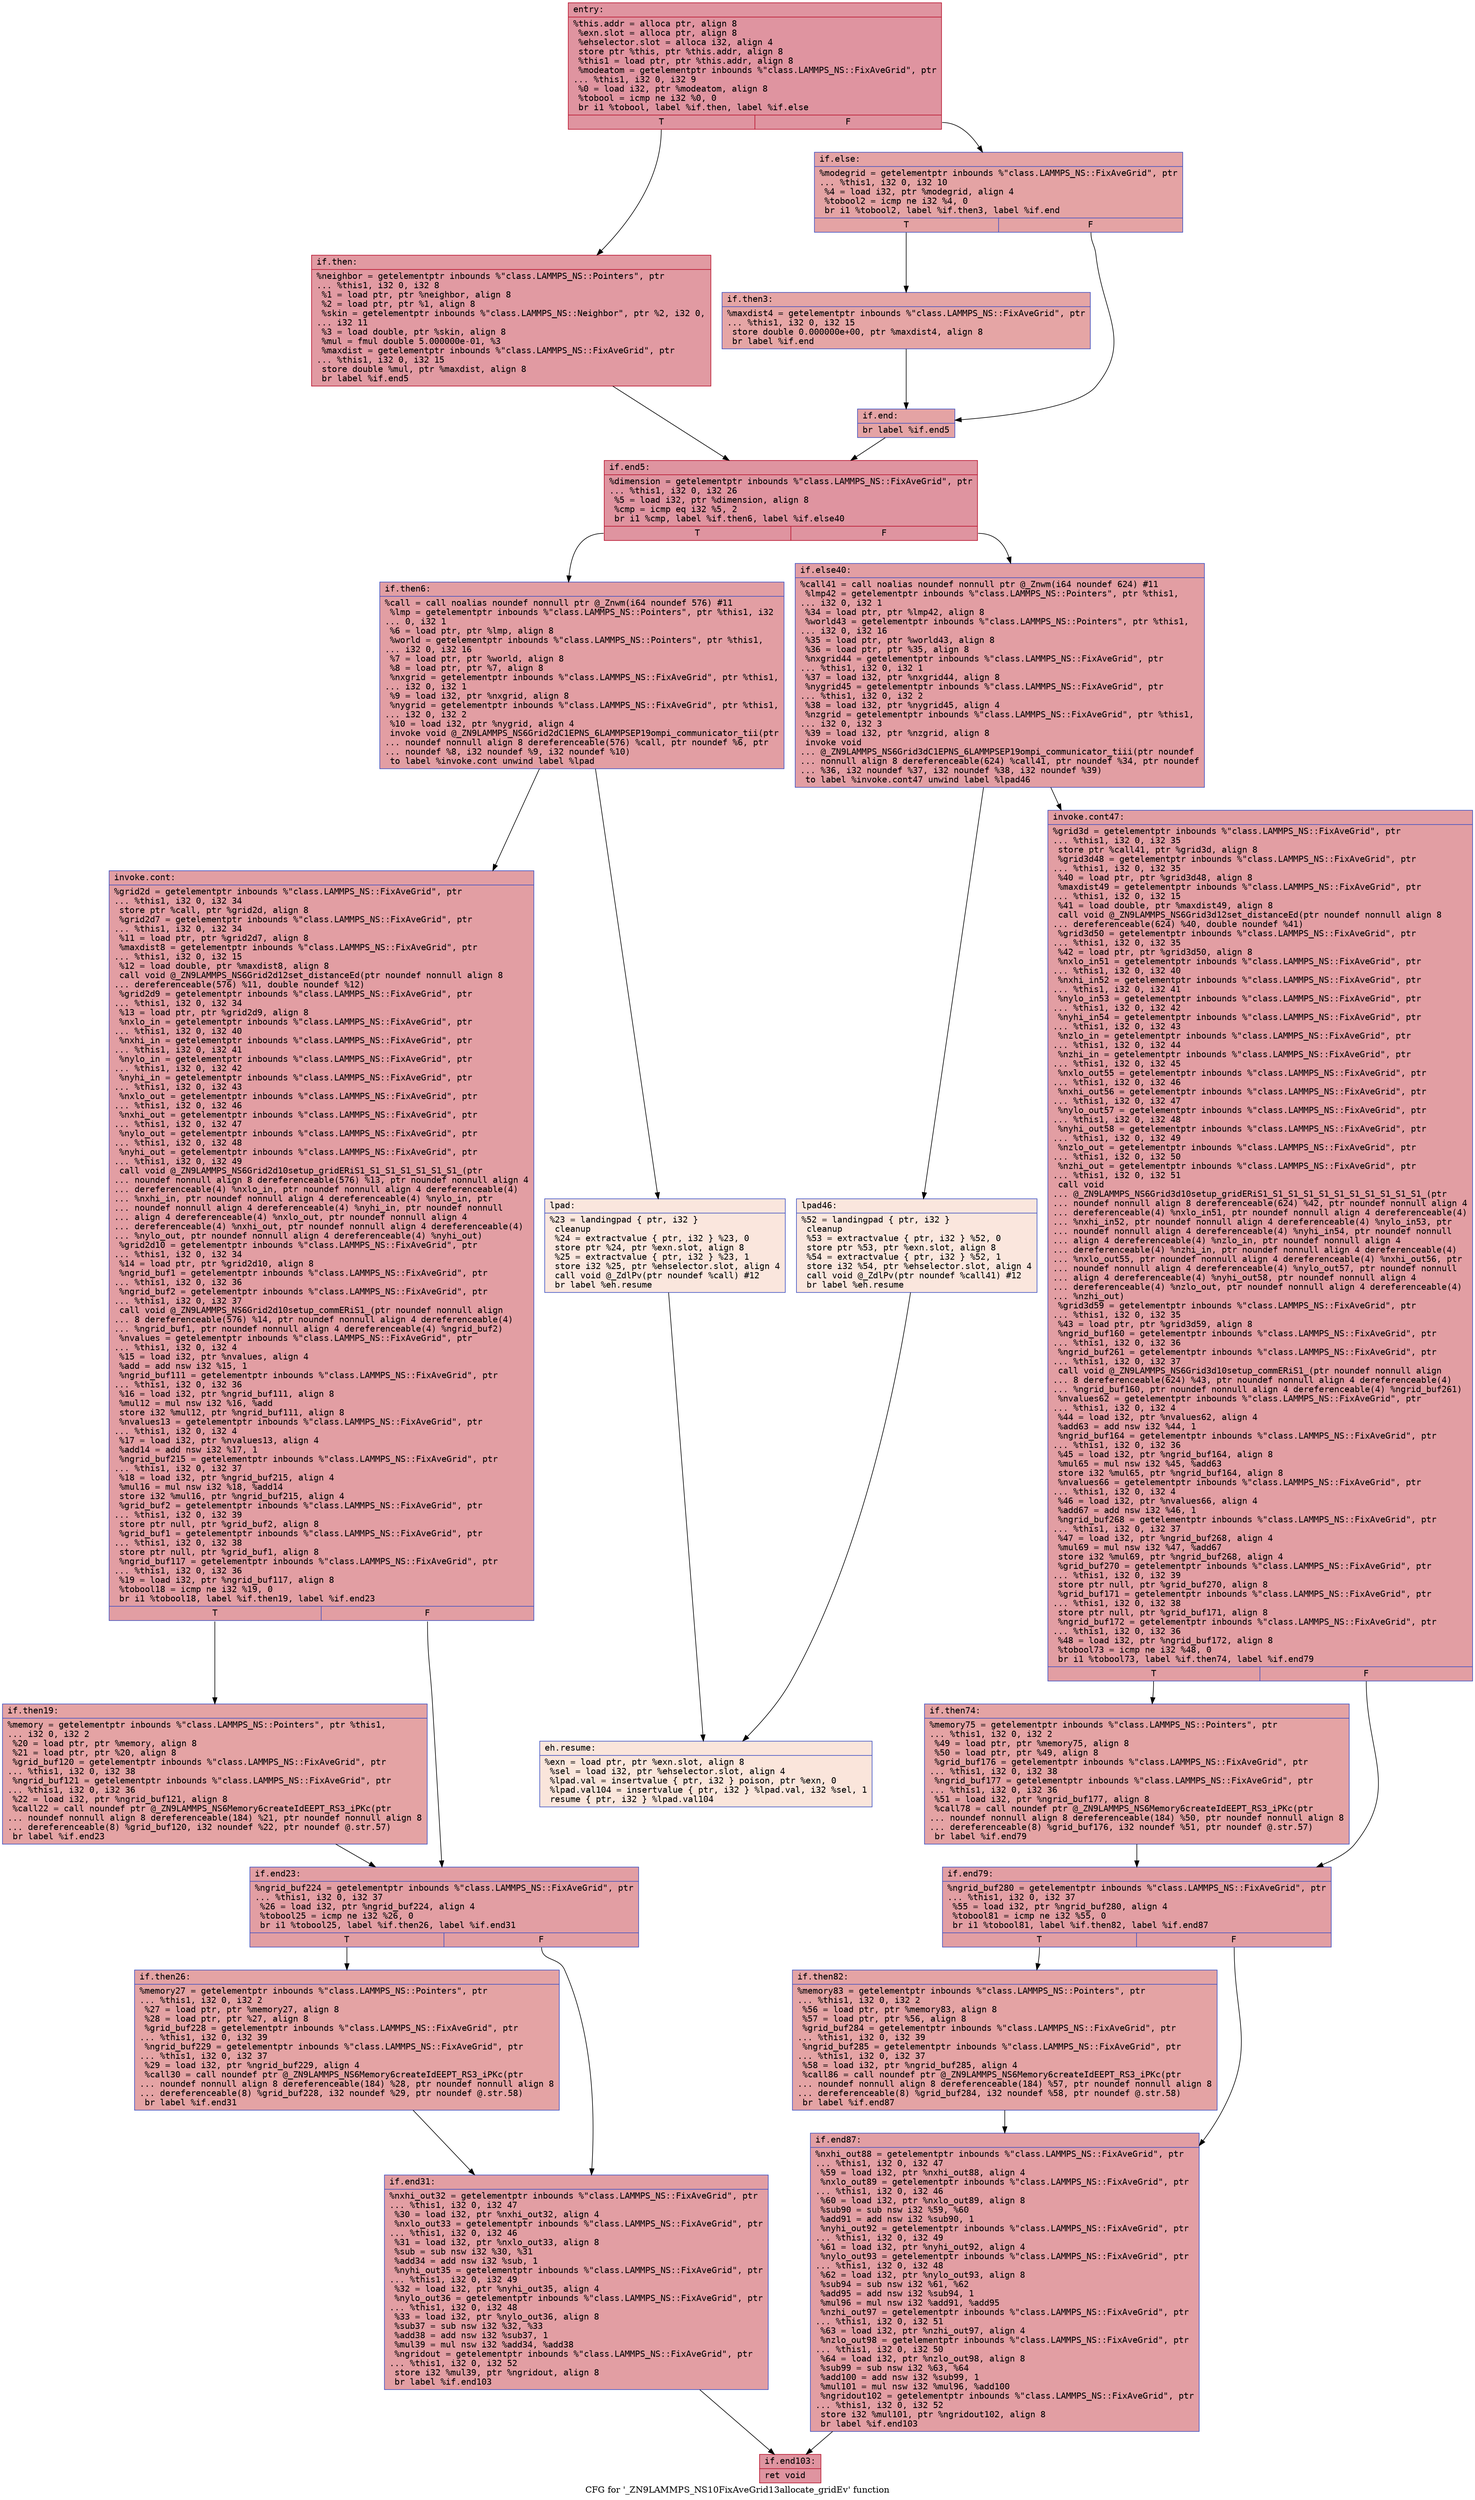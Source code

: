 digraph "CFG for '_ZN9LAMMPS_NS10FixAveGrid13allocate_gridEv' function" {
	label="CFG for '_ZN9LAMMPS_NS10FixAveGrid13allocate_gridEv' function";

	Node0x560b512d3030 [shape=record,color="#b70d28ff", style=filled, fillcolor="#b70d2870" fontname="Courier",label="{entry:\l|  %this.addr = alloca ptr, align 8\l  %exn.slot = alloca ptr, align 8\l  %ehselector.slot = alloca i32, align 4\l  store ptr %this, ptr %this.addr, align 8\l  %this1 = load ptr, ptr %this.addr, align 8\l  %modeatom = getelementptr inbounds %\"class.LAMMPS_NS::FixAveGrid\", ptr\l... %this1, i32 0, i32 9\l  %0 = load i32, ptr %modeatom, align 8\l  %tobool = icmp ne i32 %0, 0\l  br i1 %tobool, label %if.then, label %if.else\l|{<s0>T|<s1>F}}"];
	Node0x560b512d3030:s0 -> Node0x560b512d3350[tooltip="entry -> if.then\nProbability 62.50%" ];
	Node0x560b512d3030:s1 -> Node0x560b512d33c0[tooltip="entry -> if.else\nProbability 37.50%" ];
	Node0x560b512d3350 [shape=record,color="#b70d28ff", style=filled, fillcolor="#bb1b2c70" fontname="Courier",label="{if.then:\l|  %neighbor = getelementptr inbounds %\"class.LAMMPS_NS::Pointers\", ptr\l... %this1, i32 0, i32 8\l  %1 = load ptr, ptr %neighbor, align 8\l  %2 = load ptr, ptr %1, align 8\l  %skin = getelementptr inbounds %\"class.LAMMPS_NS::Neighbor\", ptr %2, i32 0,\l... i32 11\l  %3 = load double, ptr %skin, align 8\l  %mul = fmul double 5.000000e-01, %3\l  %maxdist = getelementptr inbounds %\"class.LAMMPS_NS::FixAveGrid\", ptr\l... %this1, i32 0, i32 15\l  store double %mul, ptr %maxdist, align 8\l  br label %if.end5\l}"];
	Node0x560b512d3350 -> Node0x560b512d3ab0[tooltip="if.then -> if.end5\nProbability 100.00%" ];
	Node0x560b512d33c0 [shape=record,color="#3d50c3ff", style=filled, fillcolor="#c32e3170" fontname="Courier",label="{if.else:\l|  %modegrid = getelementptr inbounds %\"class.LAMMPS_NS::FixAveGrid\", ptr\l... %this1, i32 0, i32 10\l  %4 = load i32, ptr %modegrid, align 4\l  %tobool2 = icmp ne i32 %4, 0\l  br i1 %tobool2, label %if.then3, label %if.end\l|{<s0>T|<s1>F}}"];
	Node0x560b512d33c0:s0 -> Node0x560b512d3c10[tooltip="if.else -> if.then3\nProbability 62.50%" ];
	Node0x560b512d33c0:s1 -> Node0x560b51279c00[tooltip="if.else -> if.end\nProbability 37.50%" ];
	Node0x560b512d3c10 [shape=record,color="#3d50c3ff", style=filled, fillcolor="#c5333470" fontname="Courier",label="{if.then3:\l|  %maxdist4 = getelementptr inbounds %\"class.LAMMPS_NS::FixAveGrid\", ptr\l... %this1, i32 0, i32 15\l  store double 0.000000e+00, ptr %maxdist4, align 8\l  br label %if.end\l}"];
	Node0x560b512d3c10 -> Node0x560b51279c00[tooltip="if.then3 -> if.end\nProbability 100.00%" ];
	Node0x560b51279c00 [shape=record,color="#3d50c3ff", style=filled, fillcolor="#c32e3170" fontname="Courier",label="{if.end:\l|  br label %if.end5\l}"];
	Node0x560b51279c00 -> Node0x560b512d3ab0[tooltip="if.end -> if.end5\nProbability 100.00%" ];
	Node0x560b512d3ab0 [shape=record,color="#b70d28ff", style=filled, fillcolor="#b70d2870" fontname="Courier",label="{if.end5:\l|  %dimension = getelementptr inbounds %\"class.LAMMPS_NS::FixAveGrid\", ptr\l... %this1, i32 0, i32 26\l  %5 = load i32, ptr %dimension, align 8\l  %cmp = icmp eq i32 %5, 2\l  br i1 %cmp, label %if.then6, label %if.else40\l|{<s0>T|<s1>F}}"];
	Node0x560b512d3ab0:s0 -> Node0x560b5127a130[tooltip="if.end5 -> if.then6\nProbability 50.00%" ];
	Node0x560b512d3ab0:s1 -> Node0x560b5127a1b0[tooltip="if.end5 -> if.else40\nProbability 50.00%" ];
	Node0x560b5127a130 [shape=record,color="#3d50c3ff", style=filled, fillcolor="#be242e70" fontname="Courier",label="{if.then6:\l|  %call = call noalias noundef nonnull ptr @_Znwm(i64 noundef 576) #11\l  %lmp = getelementptr inbounds %\"class.LAMMPS_NS::Pointers\", ptr %this1, i32\l... 0, i32 1\l  %6 = load ptr, ptr %lmp, align 8\l  %world = getelementptr inbounds %\"class.LAMMPS_NS::Pointers\", ptr %this1,\l... i32 0, i32 16\l  %7 = load ptr, ptr %world, align 8\l  %8 = load ptr, ptr %7, align 8\l  %nxgrid = getelementptr inbounds %\"class.LAMMPS_NS::FixAveGrid\", ptr %this1,\l... i32 0, i32 1\l  %9 = load i32, ptr %nxgrid, align 8\l  %nygrid = getelementptr inbounds %\"class.LAMMPS_NS::FixAveGrid\", ptr %this1,\l... i32 0, i32 2\l  %10 = load i32, ptr %nygrid, align 4\l  invoke void @_ZN9LAMMPS_NS6Grid2dC1EPNS_6LAMMPSEP19ompi_communicator_tii(ptr\l... noundef nonnull align 8 dereferenceable(576) %call, ptr noundef %6, ptr\l... noundef %8, i32 noundef %9, i32 noundef %10)\l          to label %invoke.cont unwind label %lpad\l}"];
	Node0x560b5127a130 -> Node0x560b5127ab70[tooltip="if.then6 -> invoke.cont\nProbability 100.00%" ];
	Node0x560b5127a130 -> Node0x560b5127abf0[tooltip="if.then6 -> lpad\nProbability 0.00%" ];
	Node0x560b5127ab70 [shape=record,color="#3d50c3ff", style=filled, fillcolor="#be242e70" fontname="Courier",label="{invoke.cont:\l|  %grid2d = getelementptr inbounds %\"class.LAMMPS_NS::FixAveGrid\", ptr\l... %this1, i32 0, i32 34\l  store ptr %call, ptr %grid2d, align 8\l  %grid2d7 = getelementptr inbounds %\"class.LAMMPS_NS::FixAveGrid\", ptr\l... %this1, i32 0, i32 34\l  %11 = load ptr, ptr %grid2d7, align 8\l  %maxdist8 = getelementptr inbounds %\"class.LAMMPS_NS::FixAveGrid\", ptr\l... %this1, i32 0, i32 15\l  %12 = load double, ptr %maxdist8, align 8\l  call void @_ZN9LAMMPS_NS6Grid2d12set_distanceEd(ptr noundef nonnull align 8\l... dereferenceable(576) %11, double noundef %12)\l  %grid2d9 = getelementptr inbounds %\"class.LAMMPS_NS::FixAveGrid\", ptr\l... %this1, i32 0, i32 34\l  %13 = load ptr, ptr %grid2d9, align 8\l  %nxlo_in = getelementptr inbounds %\"class.LAMMPS_NS::FixAveGrid\", ptr\l... %this1, i32 0, i32 40\l  %nxhi_in = getelementptr inbounds %\"class.LAMMPS_NS::FixAveGrid\", ptr\l... %this1, i32 0, i32 41\l  %nylo_in = getelementptr inbounds %\"class.LAMMPS_NS::FixAveGrid\", ptr\l... %this1, i32 0, i32 42\l  %nyhi_in = getelementptr inbounds %\"class.LAMMPS_NS::FixAveGrid\", ptr\l... %this1, i32 0, i32 43\l  %nxlo_out = getelementptr inbounds %\"class.LAMMPS_NS::FixAveGrid\", ptr\l... %this1, i32 0, i32 46\l  %nxhi_out = getelementptr inbounds %\"class.LAMMPS_NS::FixAveGrid\", ptr\l... %this1, i32 0, i32 47\l  %nylo_out = getelementptr inbounds %\"class.LAMMPS_NS::FixAveGrid\", ptr\l... %this1, i32 0, i32 48\l  %nyhi_out = getelementptr inbounds %\"class.LAMMPS_NS::FixAveGrid\", ptr\l... %this1, i32 0, i32 49\l  call void @_ZN9LAMMPS_NS6Grid2d10setup_gridERiS1_S1_S1_S1_S1_S1_S1_(ptr\l... noundef nonnull align 8 dereferenceable(576) %13, ptr noundef nonnull align 4\l... dereferenceable(4) %nxlo_in, ptr noundef nonnull align 4 dereferenceable(4)\l... %nxhi_in, ptr noundef nonnull align 4 dereferenceable(4) %nylo_in, ptr\l... noundef nonnull align 4 dereferenceable(4) %nyhi_in, ptr noundef nonnull\l... align 4 dereferenceable(4) %nxlo_out, ptr noundef nonnull align 4\l... dereferenceable(4) %nxhi_out, ptr noundef nonnull align 4 dereferenceable(4)\l... %nylo_out, ptr noundef nonnull align 4 dereferenceable(4) %nyhi_out)\l  %grid2d10 = getelementptr inbounds %\"class.LAMMPS_NS::FixAveGrid\", ptr\l... %this1, i32 0, i32 34\l  %14 = load ptr, ptr %grid2d10, align 8\l  %ngrid_buf1 = getelementptr inbounds %\"class.LAMMPS_NS::FixAveGrid\", ptr\l... %this1, i32 0, i32 36\l  %ngrid_buf2 = getelementptr inbounds %\"class.LAMMPS_NS::FixAveGrid\", ptr\l... %this1, i32 0, i32 37\l  call void @_ZN9LAMMPS_NS6Grid2d10setup_commERiS1_(ptr noundef nonnull align\l... 8 dereferenceable(576) %14, ptr noundef nonnull align 4 dereferenceable(4)\l... %ngrid_buf1, ptr noundef nonnull align 4 dereferenceable(4) %ngrid_buf2)\l  %nvalues = getelementptr inbounds %\"class.LAMMPS_NS::FixAveGrid\", ptr\l... %this1, i32 0, i32 4\l  %15 = load i32, ptr %nvalues, align 4\l  %add = add nsw i32 %15, 1\l  %ngrid_buf111 = getelementptr inbounds %\"class.LAMMPS_NS::FixAveGrid\", ptr\l... %this1, i32 0, i32 36\l  %16 = load i32, ptr %ngrid_buf111, align 8\l  %mul12 = mul nsw i32 %16, %add\l  store i32 %mul12, ptr %ngrid_buf111, align 8\l  %nvalues13 = getelementptr inbounds %\"class.LAMMPS_NS::FixAveGrid\", ptr\l... %this1, i32 0, i32 4\l  %17 = load i32, ptr %nvalues13, align 4\l  %add14 = add nsw i32 %17, 1\l  %ngrid_buf215 = getelementptr inbounds %\"class.LAMMPS_NS::FixAveGrid\", ptr\l... %this1, i32 0, i32 37\l  %18 = load i32, ptr %ngrid_buf215, align 4\l  %mul16 = mul nsw i32 %18, %add14\l  store i32 %mul16, ptr %ngrid_buf215, align 4\l  %grid_buf2 = getelementptr inbounds %\"class.LAMMPS_NS::FixAveGrid\", ptr\l... %this1, i32 0, i32 39\l  store ptr null, ptr %grid_buf2, align 8\l  %grid_buf1 = getelementptr inbounds %\"class.LAMMPS_NS::FixAveGrid\", ptr\l... %this1, i32 0, i32 38\l  store ptr null, ptr %grid_buf1, align 8\l  %ngrid_buf117 = getelementptr inbounds %\"class.LAMMPS_NS::FixAveGrid\", ptr\l... %this1, i32 0, i32 36\l  %19 = load i32, ptr %ngrid_buf117, align 8\l  %tobool18 = icmp ne i32 %19, 0\l  br i1 %tobool18, label %if.then19, label %if.end23\l|{<s0>T|<s1>F}}"];
	Node0x560b5127ab70:s0 -> Node0x560b5127d830[tooltip="invoke.cont -> if.then19\nProbability 62.50%" ];
	Node0x560b5127ab70:s1 -> Node0x560b5127d8b0[tooltip="invoke.cont -> if.end23\nProbability 37.50%" ];
	Node0x560b5127d830 [shape=record,color="#3d50c3ff", style=filled, fillcolor="#c32e3170" fontname="Courier",label="{if.then19:\l|  %memory = getelementptr inbounds %\"class.LAMMPS_NS::Pointers\", ptr %this1,\l... i32 0, i32 2\l  %20 = load ptr, ptr %memory, align 8\l  %21 = load ptr, ptr %20, align 8\l  %grid_buf120 = getelementptr inbounds %\"class.LAMMPS_NS::FixAveGrid\", ptr\l... %this1, i32 0, i32 38\l  %ngrid_buf121 = getelementptr inbounds %\"class.LAMMPS_NS::FixAveGrid\", ptr\l... %this1, i32 0, i32 36\l  %22 = load i32, ptr %ngrid_buf121, align 8\l  %call22 = call noundef ptr @_ZN9LAMMPS_NS6Memory6createIdEEPT_RS3_iPKc(ptr\l... noundef nonnull align 8 dereferenceable(184) %21, ptr noundef nonnull align 8\l... dereferenceable(8) %grid_buf120, i32 noundef %22, ptr noundef @.str.57)\l  br label %if.end23\l}"];
	Node0x560b5127d830 -> Node0x560b5127d8b0[tooltip="if.then19 -> if.end23\nProbability 100.00%" ];
	Node0x560b5127abf0 [shape=record,color="#3d50c3ff", style=filled, fillcolor="#f3c7b170" fontname="Courier",label="{lpad:\l|  %23 = landingpad \{ ptr, i32 \}\l          cleanup\l  %24 = extractvalue \{ ptr, i32 \} %23, 0\l  store ptr %24, ptr %exn.slot, align 8\l  %25 = extractvalue \{ ptr, i32 \} %23, 1\l  store i32 %25, ptr %ehselector.slot, align 4\l  call void @_ZdlPv(ptr noundef %call) #12\l  br label %eh.resume\l}"];
	Node0x560b5127abf0 -> Node0x560b5127e4e0[tooltip="lpad -> eh.resume\nProbability 100.00%" ];
	Node0x560b5127d8b0 [shape=record,color="#3d50c3ff", style=filled, fillcolor="#be242e70" fontname="Courier",label="{if.end23:\l|  %ngrid_buf224 = getelementptr inbounds %\"class.LAMMPS_NS::FixAveGrid\", ptr\l... %this1, i32 0, i32 37\l  %26 = load i32, ptr %ngrid_buf224, align 4\l  %tobool25 = icmp ne i32 %26, 0\l  br i1 %tobool25, label %if.then26, label %if.end31\l|{<s0>T|<s1>F}}"];
	Node0x560b5127d8b0:s0 -> Node0x560b5127e7d0[tooltip="if.end23 -> if.then26\nProbability 62.50%" ];
	Node0x560b5127d8b0:s1 -> Node0x560b5127e850[tooltip="if.end23 -> if.end31\nProbability 37.50%" ];
	Node0x560b5127e7d0 [shape=record,color="#3d50c3ff", style=filled, fillcolor="#c32e3170" fontname="Courier",label="{if.then26:\l|  %memory27 = getelementptr inbounds %\"class.LAMMPS_NS::Pointers\", ptr\l... %this1, i32 0, i32 2\l  %27 = load ptr, ptr %memory27, align 8\l  %28 = load ptr, ptr %27, align 8\l  %grid_buf228 = getelementptr inbounds %\"class.LAMMPS_NS::FixAveGrid\", ptr\l... %this1, i32 0, i32 39\l  %ngrid_buf229 = getelementptr inbounds %\"class.LAMMPS_NS::FixAveGrid\", ptr\l... %this1, i32 0, i32 37\l  %29 = load i32, ptr %ngrid_buf229, align 4\l  %call30 = call noundef ptr @_ZN9LAMMPS_NS6Memory6createIdEEPT_RS3_iPKc(ptr\l... noundef nonnull align 8 dereferenceable(184) %28, ptr noundef nonnull align 8\l... dereferenceable(8) %grid_buf228, i32 noundef %29, ptr noundef @.str.58)\l  br label %if.end31\l}"];
	Node0x560b5127e7d0 -> Node0x560b5127e850[tooltip="if.then26 -> if.end31\nProbability 100.00%" ];
	Node0x560b5127e850 [shape=record,color="#3d50c3ff", style=filled, fillcolor="#be242e70" fontname="Courier",label="{if.end31:\l|  %nxhi_out32 = getelementptr inbounds %\"class.LAMMPS_NS::FixAveGrid\", ptr\l... %this1, i32 0, i32 47\l  %30 = load i32, ptr %nxhi_out32, align 4\l  %nxlo_out33 = getelementptr inbounds %\"class.LAMMPS_NS::FixAveGrid\", ptr\l... %this1, i32 0, i32 46\l  %31 = load i32, ptr %nxlo_out33, align 8\l  %sub = sub nsw i32 %30, %31\l  %add34 = add nsw i32 %sub, 1\l  %nyhi_out35 = getelementptr inbounds %\"class.LAMMPS_NS::FixAveGrid\", ptr\l... %this1, i32 0, i32 49\l  %32 = load i32, ptr %nyhi_out35, align 4\l  %nylo_out36 = getelementptr inbounds %\"class.LAMMPS_NS::FixAveGrid\", ptr\l... %this1, i32 0, i32 48\l  %33 = load i32, ptr %nylo_out36, align 8\l  %sub37 = sub nsw i32 %32, %33\l  %add38 = add nsw i32 %sub37, 1\l  %mul39 = mul nsw i32 %add34, %add38\l  %ngridout = getelementptr inbounds %\"class.LAMMPS_NS::FixAveGrid\", ptr\l... %this1, i32 0, i32 52\l  store i32 %mul39, ptr %ngridout, align 8\l  br label %if.end103\l}"];
	Node0x560b5127e850 -> Node0x560b5127fac0[tooltip="if.end31 -> if.end103\nProbability 100.00%" ];
	Node0x560b5127a1b0 [shape=record,color="#3d50c3ff", style=filled, fillcolor="#be242e70" fontname="Courier",label="{if.else40:\l|  %call41 = call noalias noundef nonnull ptr @_Znwm(i64 noundef 624) #11\l  %lmp42 = getelementptr inbounds %\"class.LAMMPS_NS::Pointers\", ptr %this1,\l... i32 0, i32 1\l  %34 = load ptr, ptr %lmp42, align 8\l  %world43 = getelementptr inbounds %\"class.LAMMPS_NS::Pointers\", ptr %this1,\l... i32 0, i32 16\l  %35 = load ptr, ptr %world43, align 8\l  %36 = load ptr, ptr %35, align 8\l  %nxgrid44 = getelementptr inbounds %\"class.LAMMPS_NS::FixAveGrid\", ptr\l... %this1, i32 0, i32 1\l  %37 = load i32, ptr %nxgrid44, align 8\l  %nygrid45 = getelementptr inbounds %\"class.LAMMPS_NS::FixAveGrid\", ptr\l... %this1, i32 0, i32 2\l  %38 = load i32, ptr %nygrid45, align 4\l  %nzgrid = getelementptr inbounds %\"class.LAMMPS_NS::FixAveGrid\", ptr %this1,\l... i32 0, i32 3\l  %39 = load i32, ptr %nzgrid, align 8\l  invoke void\l... @_ZN9LAMMPS_NS6Grid3dC1EPNS_6LAMMPSEP19ompi_communicator_tiii(ptr noundef\l... nonnull align 8 dereferenceable(624) %call41, ptr noundef %34, ptr noundef\l... %36, i32 noundef %37, i32 noundef %38, i32 noundef %39)\l          to label %invoke.cont47 unwind label %lpad46\l}"];
	Node0x560b5127a1b0 -> Node0x560b512804e0[tooltip="if.else40 -> invoke.cont47\nProbability 100.00%" ];
	Node0x560b5127a1b0 -> Node0x560b51280560[tooltip="if.else40 -> lpad46\nProbability 0.00%" ];
	Node0x560b512804e0 [shape=record,color="#3d50c3ff", style=filled, fillcolor="#be242e70" fontname="Courier",label="{invoke.cont47:\l|  %grid3d = getelementptr inbounds %\"class.LAMMPS_NS::FixAveGrid\", ptr\l... %this1, i32 0, i32 35\l  store ptr %call41, ptr %grid3d, align 8\l  %grid3d48 = getelementptr inbounds %\"class.LAMMPS_NS::FixAveGrid\", ptr\l... %this1, i32 0, i32 35\l  %40 = load ptr, ptr %grid3d48, align 8\l  %maxdist49 = getelementptr inbounds %\"class.LAMMPS_NS::FixAveGrid\", ptr\l... %this1, i32 0, i32 15\l  %41 = load double, ptr %maxdist49, align 8\l  call void @_ZN9LAMMPS_NS6Grid3d12set_distanceEd(ptr noundef nonnull align 8\l... dereferenceable(624) %40, double noundef %41)\l  %grid3d50 = getelementptr inbounds %\"class.LAMMPS_NS::FixAveGrid\", ptr\l... %this1, i32 0, i32 35\l  %42 = load ptr, ptr %grid3d50, align 8\l  %nxlo_in51 = getelementptr inbounds %\"class.LAMMPS_NS::FixAveGrid\", ptr\l... %this1, i32 0, i32 40\l  %nxhi_in52 = getelementptr inbounds %\"class.LAMMPS_NS::FixAveGrid\", ptr\l... %this1, i32 0, i32 41\l  %nylo_in53 = getelementptr inbounds %\"class.LAMMPS_NS::FixAveGrid\", ptr\l... %this1, i32 0, i32 42\l  %nyhi_in54 = getelementptr inbounds %\"class.LAMMPS_NS::FixAveGrid\", ptr\l... %this1, i32 0, i32 43\l  %nzlo_in = getelementptr inbounds %\"class.LAMMPS_NS::FixAveGrid\", ptr\l... %this1, i32 0, i32 44\l  %nzhi_in = getelementptr inbounds %\"class.LAMMPS_NS::FixAveGrid\", ptr\l... %this1, i32 0, i32 45\l  %nxlo_out55 = getelementptr inbounds %\"class.LAMMPS_NS::FixAveGrid\", ptr\l... %this1, i32 0, i32 46\l  %nxhi_out56 = getelementptr inbounds %\"class.LAMMPS_NS::FixAveGrid\", ptr\l... %this1, i32 0, i32 47\l  %nylo_out57 = getelementptr inbounds %\"class.LAMMPS_NS::FixAveGrid\", ptr\l... %this1, i32 0, i32 48\l  %nyhi_out58 = getelementptr inbounds %\"class.LAMMPS_NS::FixAveGrid\", ptr\l... %this1, i32 0, i32 49\l  %nzlo_out = getelementptr inbounds %\"class.LAMMPS_NS::FixAveGrid\", ptr\l... %this1, i32 0, i32 50\l  %nzhi_out = getelementptr inbounds %\"class.LAMMPS_NS::FixAveGrid\", ptr\l... %this1, i32 0, i32 51\l  call void\l... @_ZN9LAMMPS_NS6Grid3d10setup_gridERiS1_S1_S1_S1_S1_S1_S1_S1_S1_S1_S1_(ptr\l... noundef nonnull align 8 dereferenceable(624) %42, ptr noundef nonnull align 4\l... dereferenceable(4) %nxlo_in51, ptr noundef nonnull align 4 dereferenceable(4)\l... %nxhi_in52, ptr noundef nonnull align 4 dereferenceable(4) %nylo_in53, ptr\l... noundef nonnull align 4 dereferenceable(4) %nyhi_in54, ptr noundef nonnull\l... align 4 dereferenceable(4) %nzlo_in, ptr noundef nonnull align 4\l... dereferenceable(4) %nzhi_in, ptr noundef nonnull align 4 dereferenceable(4)\l... %nxlo_out55, ptr noundef nonnull align 4 dereferenceable(4) %nxhi_out56, ptr\l... noundef nonnull align 4 dereferenceable(4) %nylo_out57, ptr noundef nonnull\l... align 4 dereferenceable(4) %nyhi_out58, ptr noundef nonnull align 4\l... dereferenceable(4) %nzlo_out, ptr noundef nonnull align 4 dereferenceable(4)\l... %nzhi_out)\l  %grid3d59 = getelementptr inbounds %\"class.LAMMPS_NS::FixAveGrid\", ptr\l... %this1, i32 0, i32 35\l  %43 = load ptr, ptr %grid3d59, align 8\l  %ngrid_buf160 = getelementptr inbounds %\"class.LAMMPS_NS::FixAveGrid\", ptr\l... %this1, i32 0, i32 36\l  %ngrid_buf261 = getelementptr inbounds %\"class.LAMMPS_NS::FixAveGrid\", ptr\l... %this1, i32 0, i32 37\l  call void @_ZN9LAMMPS_NS6Grid3d10setup_commERiS1_(ptr noundef nonnull align\l... 8 dereferenceable(624) %43, ptr noundef nonnull align 4 dereferenceable(4)\l... %ngrid_buf160, ptr noundef nonnull align 4 dereferenceable(4) %ngrid_buf261)\l  %nvalues62 = getelementptr inbounds %\"class.LAMMPS_NS::FixAveGrid\", ptr\l... %this1, i32 0, i32 4\l  %44 = load i32, ptr %nvalues62, align 4\l  %add63 = add nsw i32 %44, 1\l  %ngrid_buf164 = getelementptr inbounds %\"class.LAMMPS_NS::FixAveGrid\", ptr\l... %this1, i32 0, i32 36\l  %45 = load i32, ptr %ngrid_buf164, align 8\l  %mul65 = mul nsw i32 %45, %add63\l  store i32 %mul65, ptr %ngrid_buf164, align 8\l  %nvalues66 = getelementptr inbounds %\"class.LAMMPS_NS::FixAveGrid\", ptr\l... %this1, i32 0, i32 4\l  %46 = load i32, ptr %nvalues66, align 4\l  %add67 = add nsw i32 %46, 1\l  %ngrid_buf268 = getelementptr inbounds %\"class.LAMMPS_NS::FixAveGrid\", ptr\l... %this1, i32 0, i32 37\l  %47 = load i32, ptr %ngrid_buf268, align 4\l  %mul69 = mul nsw i32 %47, %add67\l  store i32 %mul69, ptr %ngrid_buf268, align 4\l  %grid_buf270 = getelementptr inbounds %\"class.LAMMPS_NS::FixAveGrid\", ptr\l... %this1, i32 0, i32 39\l  store ptr null, ptr %grid_buf270, align 8\l  %grid_buf171 = getelementptr inbounds %\"class.LAMMPS_NS::FixAveGrid\", ptr\l... %this1, i32 0, i32 38\l  store ptr null, ptr %grid_buf171, align 8\l  %ngrid_buf172 = getelementptr inbounds %\"class.LAMMPS_NS::FixAveGrid\", ptr\l... %this1, i32 0, i32 36\l  %48 = load i32, ptr %ngrid_buf172, align 8\l  %tobool73 = icmp ne i32 %48, 0\l  br i1 %tobool73, label %if.then74, label %if.end79\l|{<s0>T|<s1>F}}"];
	Node0x560b512804e0:s0 -> Node0x560b512f4c40[tooltip="invoke.cont47 -> if.then74\nProbability 62.50%" ];
	Node0x560b512804e0:s1 -> Node0x560b512f4d20[tooltip="invoke.cont47 -> if.end79\nProbability 37.50%" ];
	Node0x560b512f4c40 [shape=record,color="#3d50c3ff", style=filled, fillcolor="#c32e3170" fontname="Courier",label="{if.then74:\l|  %memory75 = getelementptr inbounds %\"class.LAMMPS_NS::Pointers\", ptr\l... %this1, i32 0, i32 2\l  %49 = load ptr, ptr %memory75, align 8\l  %50 = load ptr, ptr %49, align 8\l  %grid_buf176 = getelementptr inbounds %\"class.LAMMPS_NS::FixAveGrid\", ptr\l... %this1, i32 0, i32 38\l  %ngrid_buf177 = getelementptr inbounds %\"class.LAMMPS_NS::FixAveGrid\", ptr\l... %this1, i32 0, i32 36\l  %51 = load i32, ptr %ngrid_buf177, align 8\l  %call78 = call noundef ptr @_ZN9LAMMPS_NS6Memory6createIdEEPT_RS3_iPKc(ptr\l... noundef nonnull align 8 dereferenceable(184) %50, ptr noundef nonnull align 8\l... dereferenceable(8) %grid_buf176, i32 noundef %51, ptr noundef @.str.57)\l  br label %if.end79\l}"];
	Node0x560b512f4c40 -> Node0x560b512f4d20[tooltip="if.then74 -> if.end79\nProbability 100.00%" ];
	Node0x560b51280560 [shape=record,color="#3d50c3ff", style=filled, fillcolor="#f3c7b170" fontname="Courier",label="{lpad46:\l|  %52 = landingpad \{ ptr, i32 \}\l          cleanup\l  %53 = extractvalue \{ ptr, i32 \} %52, 0\l  store ptr %53, ptr %exn.slot, align 8\l  %54 = extractvalue \{ ptr, i32 \} %52, 1\l  store i32 %54, ptr %ehselector.slot, align 4\l  call void @_ZdlPv(ptr noundef %call41) #12\l  br label %eh.resume\l}"];
	Node0x560b51280560 -> Node0x560b5127e4e0[tooltip="lpad46 -> eh.resume\nProbability 100.00%" ];
	Node0x560b512f4d20 [shape=record,color="#3d50c3ff", style=filled, fillcolor="#be242e70" fontname="Courier",label="{if.end79:\l|  %ngrid_buf280 = getelementptr inbounds %\"class.LAMMPS_NS::FixAveGrid\", ptr\l... %this1, i32 0, i32 37\l  %55 = load i32, ptr %ngrid_buf280, align 4\l  %tobool81 = icmp ne i32 %55, 0\l  br i1 %tobool81, label %if.then82, label %if.end87\l|{<s0>T|<s1>F}}"];
	Node0x560b512f4d20:s0 -> Node0x560b512f5b30[tooltip="if.end79 -> if.then82\nProbability 62.50%" ];
	Node0x560b512f4d20:s1 -> Node0x560b512f5bb0[tooltip="if.end79 -> if.end87\nProbability 37.50%" ];
	Node0x560b512f5b30 [shape=record,color="#3d50c3ff", style=filled, fillcolor="#c32e3170" fontname="Courier",label="{if.then82:\l|  %memory83 = getelementptr inbounds %\"class.LAMMPS_NS::Pointers\", ptr\l... %this1, i32 0, i32 2\l  %56 = load ptr, ptr %memory83, align 8\l  %57 = load ptr, ptr %56, align 8\l  %grid_buf284 = getelementptr inbounds %\"class.LAMMPS_NS::FixAveGrid\", ptr\l... %this1, i32 0, i32 39\l  %ngrid_buf285 = getelementptr inbounds %\"class.LAMMPS_NS::FixAveGrid\", ptr\l... %this1, i32 0, i32 37\l  %58 = load i32, ptr %ngrid_buf285, align 4\l  %call86 = call noundef ptr @_ZN9LAMMPS_NS6Memory6createIdEEPT_RS3_iPKc(ptr\l... noundef nonnull align 8 dereferenceable(184) %57, ptr noundef nonnull align 8\l... dereferenceable(8) %grid_buf284, i32 noundef %58, ptr noundef @.str.58)\l  br label %if.end87\l}"];
	Node0x560b512f5b30 -> Node0x560b512f5bb0[tooltip="if.then82 -> if.end87\nProbability 100.00%" ];
	Node0x560b512f5bb0 [shape=record,color="#3d50c3ff", style=filled, fillcolor="#be242e70" fontname="Courier",label="{if.end87:\l|  %nxhi_out88 = getelementptr inbounds %\"class.LAMMPS_NS::FixAveGrid\", ptr\l... %this1, i32 0, i32 47\l  %59 = load i32, ptr %nxhi_out88, align 4\l  %nxlo_out89 = getelementptr inbounds %\"class.LAMMPS_NS::FixAveGrid\", ptr\l... %this1, i32 0, i32 46\l  %60 = load i32, ptr %nxlo_out89, align 8\l  %sub90 = sub nsw i32 %59, %60\l  %add91 = add nsw i32 %sub90, 1\l  %nyhi_out92 = getelementptr inbounds %\"class.LAMMPS_NS::FixAveGrid\", ptr\l... %this1, i32 0, i32 49\l  %61 = load i32, ptr %nyhi_out92, align 4\l  %nylo_out93 = getelementptr inbounds %\"class.LAMMPS_NS::FixAveGrid\", ptr\l... %this1, i32 0, i32 48\l  %62 = load i32, ptr %nylo_out93, align 8\l  %sub94 = sub nsw i32 %61, %62\l  %add95 = add nsw i32 %sub94, 1\l  %mul96 = mul nsw i32 %add91, %add95\l  %nzhi_out97 = getelementptr inbounds %\"class.LAMMPS_NS::FixAveGrid\", ptr\l... %this1, i32 0, i32 51\l  %63 = load i32, ptr %nzhi_out97, align 4\l  %nzlo_out98 = getelementptr inbounds %\"class.LAMMPS_NS::FixAveGrid\", ptr\l... %this1, i32 0, i32 50\l  %64 = load i32, ptr %nzlo_out98, align 8\l  %sub99 = sub nsw i32 %63, %64\l  %add100 = add nsw i32 %sub99, 1\l  %mul101 = mul nsw i32 %mul96, %add100\l  %ngridout102 = getelementptr inbounds %\"class.LAMMPS_NS::FixAveGrid\", ptr\l... %this1, i32 0, i32 52\l  store i32 %mul101, ptr %ngridout102, align 8\l  br label %if.end103\l}"];
	Node0x560b512f5bb0 -> Node0x560b5127fac0[tooltip="if.end87 -> if.end103\nProbability 100.00%" ];
	Node0x560b5127fac0 [shape=record,color="#b70d28ff", style=filled, fillcolor="#b70d2870" fontname="Courier",label="{if.end103:\l|  ret void\l}"];
	Node0x560b5127e4e0 [shape=record,color="#3d50c3ff", style=filled, fillcolor="#f4c5ad70" fontname="Courier",label="{eh.resume:\l|  %exn = load ptr, ptr %exn.slot, align 8\l  %sel = load i32, ptr %ehselector.slot, align 4\l  %lpad.val = insertvalue \{ ptr, i32 \} poison, ptr %exn, 0\l  %lpad.val104 = insertvalue \{ ptr, i32 \} %lpad.val, i32 %sel, 1\l  resume \{ ptr, i32 \} %lpad.val104\l}"];
}
